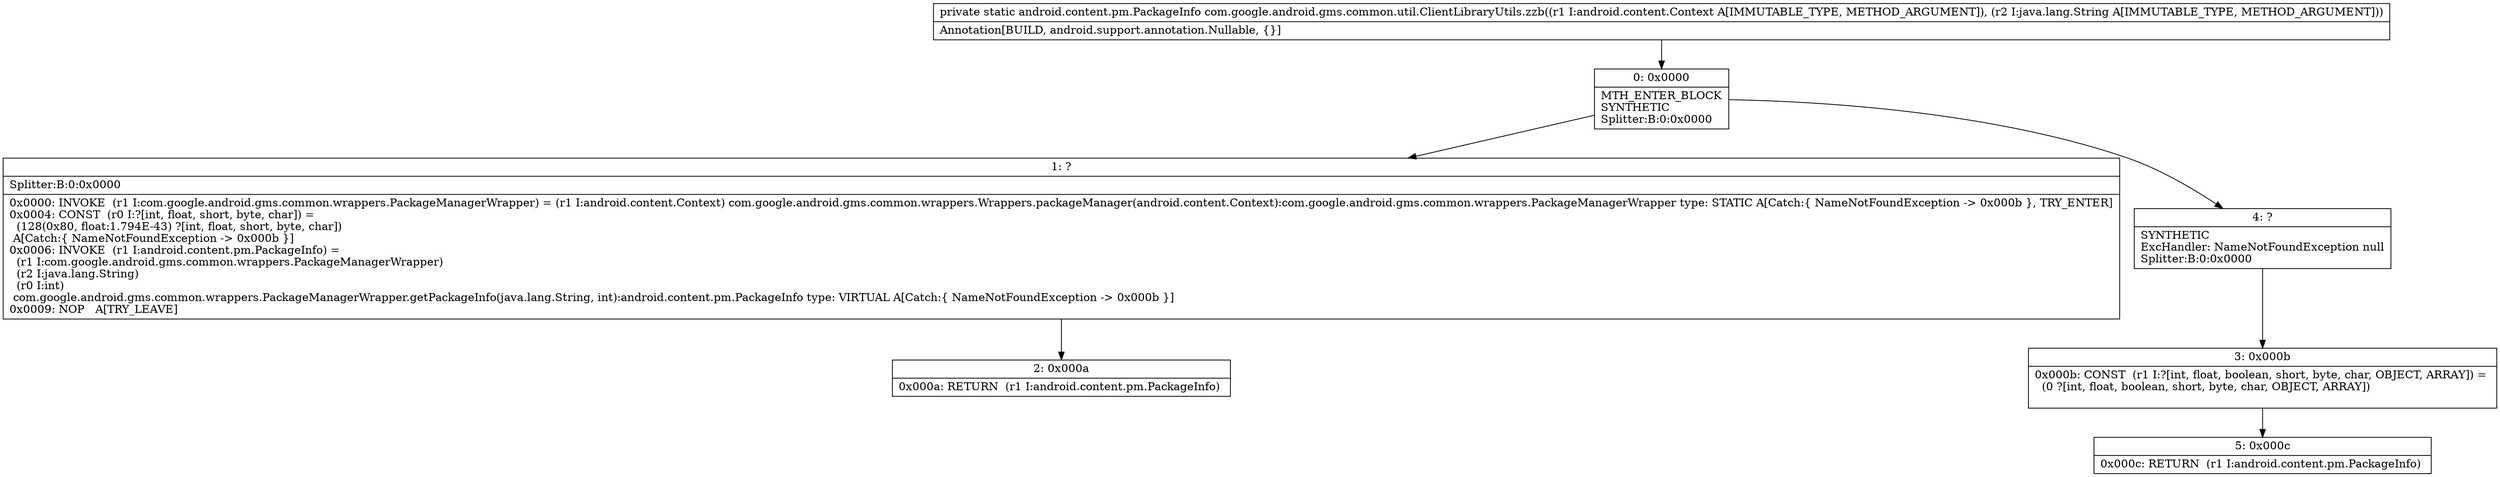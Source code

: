 digraph "CFG forcom.google.android.gms.common.util.ClientLibraryUtils.zzb(Landroid\/content\/Context;Ljava\/lang\/String;)Landroid\/content\/pm\/PackageInfo;" {
Node_0 [shape=record,label="{0\:\ 0x0000|MTH_ENTER_BLOCK\lSYNTHETIC\lSplitter:B:0:0x0000\l}"];
Node_1 [shape=record,label="{1\:\ ?|Splitter:B:0:0x0000\l|0x0000: INVOKE  (r1 I:com.google.android.gms.common.wrappers.PackageManagerWrapper) = (r1 I:android.content.Context) com.google.android.gms.common.wrappers.Wrappers.packageManager(android.content.Context):com.google.android.gms.common.wrappers.PackageManagerWrapper type: STATIC A[Catch:\{ NameNotFoundException \-\> 0x000b \}, TRY_ENTER]\l0x0004: CONST  (r0 I:?[int, float, short, byte, char]) = \l  (128(0x80, float:1.794E\-43) ?[int, float, short, byte, char])\l A[Catch:\{ NameNotFoundException \-\> 0x000b \}]\l0x0006: INVOKE  (r1 I:android.content.pm.PackageInfo) = \l  (r1 I:com.google.android.gms.common.wrappers.PackageManagerWrapper)\l  (r2 I:java.lang.String)\l  (r0 I:int)\l com.google.android.gms.common.wrappers.PackageManagerWrapper.getPackageInfo(java.lang.String, int):android.content.pm.PackageInfo type: VIRTUAL A[Catch:\{ NameNotFoundException \-\> 0x000b \}]\l0x0009: NOP   A[TRY_LEAVE]\l}"];
Node_2 [shape=record,label="{2\:\ 0x000a|0x000a: RETURN  (r1 I:android.content.pm.PackageInfo) \l}"];
Node_3 [shape=record,label="{3\:\ 0x000b|0x000b: CONST  (r1 I:?[int, float, boolean, short, byte, char, OBJECT, ARRAY]) = \l  (0 ?[int, float, boolean, short, byte, char, OBJECT, ARRAY])\l \l}"];
Node_4 [shape=record,label="{4\:\ ?|SYNTHETIC\lExcHandler: NameNotFoundException null\lSplitter:B:0:0x0000\l}"];
Node_5 [shape=record,label="{5\:\ 0x000c|0x000c: RETURN  (r1 I:android.content.pm.PackageInfo) \l}"];
MethodNode[shape=record,label="{private static android.content.pm.PackageInfo com.google.android.gms.common.util.ClientLibraryUtils.zzb((r1 I:android.content.Context A[IMMUTABLE_TYPE, METHOD_ARGUMENT]), (r2 I:java.lang.String A[IMMUTABLE_TYPE, METHOD_ARGUMENT]))  | Annotation[BUILD, android.support.annotation.Nullable, \{\}]\l}"];
MethodNode -> Node_0;
Node_0 -> Node_1;
Node_0 -> Node_4;
Node_1 -> Node_2;
Node_3 -> Node_5;
Node_4 -> Node_3;
}

